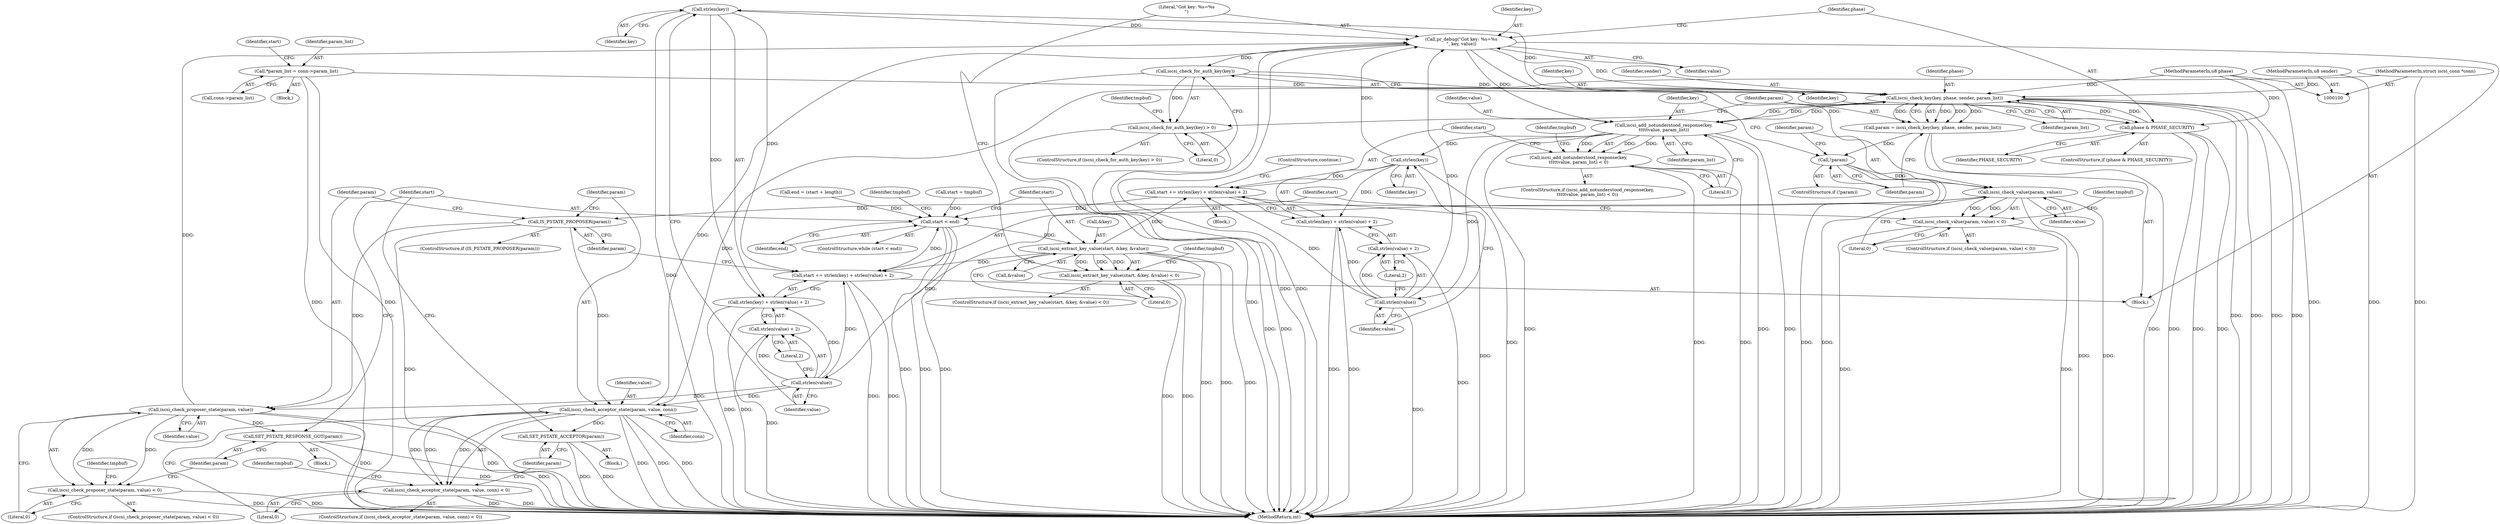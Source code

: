 digraph "0_linux_cea4dcfdad926a27a18e188720efe0f2c9403456_0@API" {
"1000246" [label="(Call,strlen(key))"];
"1000199" [label="(Call,iscsi_check_key(key, phase, sender, param_list))"];
"1000189" [label="(Call,iscsi_check_for_auth_key(key))"];
"1000178" [label="(Call,pr_debug(\"Got key: %s=%s\n\", key, value))"];
"1000224" [label="(Call,strlen(key))"];
"1000210" [label="(Call,iscsi_add_notunderstood_response(key,\n\t\t\t\t\tvalue, param_list))"];
"1000246" [label="(Call,strlen(key))"];
"1000258" [label="(Call,iscsi_check_proposer_state(param, value))"];
"1000253" [label="(Call,IS_PSTATE_PROPOSER(param))"];
"1000233" [label="(Call,iscsi_check_value(param, value))"];
"1000205" [label="(Call,!param)"];
"1000197" [label="(Call,param = iscsi_check_key(key, phase, sender, param_list))"];
"1000249" [label="(Call,strlen(value))"];
"1000227" [label="(Call,strlen(value))"];
"1000274" [label="(Call,iscsi_check_acceptor_state(param, value, conn))"];
"1000105" [label="(MethodParameterIn,struct iscsi_conn *conn)"];
"1000183" [label="(Call,phase & PHASE_SECURITY)"];
"1000101" [label="(MethodParameterIn,u8 phase)"];
"1000102" [label="(MethodParameterIn,u8 sender)"];
"1000108" [label="(Call,*param_list = conn->param_list)"];
"1000188" [label="(Call,iscsi_check_for_auth_key(key) > 0)"];
"1000232" [label="(Call,iscsi_check_value(param, value) < 0)"];
"1000243" [label="(Call,start += strlen(key) + strlen(value) + 2)"];
"1000156" [label="(Call,start < end)"];
"1000165" [label="(Call,iscsi_extract_key_value(start, &key, &value))"];
"1000164" [label="(Call,iscsi_extract_key_value(start, &key, &value) < 0)"];
"1000221" [label="(Call,start += strlen(key) + strlen(value) + 2)"];
"1000245" [label="(Call,strlen(key) + strlen(value) + 2)"];
"1000248" [label="(Call,strlen(value) + 2)"];
"1000257" [label="(Call,iscsi_check_proposer_state(param, value) < 0)"];
"1000268" [label="(Call,SET_PSTATE_RESPONSE_GOT(param))"];
"1000273" [label="(Call,iscsi_check_acceptor_state(param, value, conn) < 0)"];
"1000285" [label="(Call,SET_PSTATE_ACCEPTOR(param))"];
"1000209" [label="(Call,iscsi_add_notunderstood_response(key,\n\t\t\t\t\tvalue, param_list) < 0)"];
"1000223" [label="(Call,strlen(key) + strlen(value) + 2)"];
"1000226" [label="(Call,strlen(value) + 2)"];
"1000274" [label="(Call,iscsi_check_acceptor_state(param, value, conn))"];
"1000150" [label="(Call,end = (start + length))"];
"1000249" [label="(Call,strlen(value))"];
"1000116" [label="(Identifier,start)"];
"1000245" [label="(Call,strlen(key) + strlen(value) + 2)"];
"1000191" [label="(Literal,0)"];
"1000156" [label="(Call,start < end)"];
"1000163" [label="(ControlStructure,if (iscsi_extract_key_value(start, &key, &value) < 0))"];
"1000272" [label="(ControlStructure,if (iscsi_check_acceptor_state(param, value, conn) < 0))"];
"1000257" [label="(Call,iscsi_check_proposer_state(param, value) < 0)"];
"1000250" [label="(Identifier,value)"];
"1000213" [label="(Identifier,param_list)"];
"1000199" [label="(Call,iscsi_check_key(key, phase, sender, param_list))"];
"1000232" [label="(Call,iscsi_check_value(param, value) < 0)"];
"1000179" [label="(Literal,\"Got key: %s=%s\n\")"];
"1000229" [label="(Literal,2)"];
"1000291" [label="(MethodReturn,int)"];
"1000165" [label="(Call,iscsi_extract_key_value(start, &key, &value))"];
"1000275" [label="(Identifier,param)"];
"1000281" [label="(Identifier,tmpbuf)"];
"1000254" [label="(Identifier,param)"];
"1000239" [label="(Identifier,tmpbuf)"];
"1000230" [label="(ControlStructure,continue;)"];
"1000278" [label="(Literal,0)"];
"1000222" [label="(Identifier,start)"];
"1000147" [label="(Call,start = tmpbuf)"];
"1000183" [label="(Call,phase & PHASE_SECURITY)"];
"1000101" [label="(MethodParameterIn,u8 phase)"];
"1000212" [label="(Identifier,value)"];
"1000228" [label="(Identifier,value)"];
"1000185" [label="(Identifier,PHASE_SECURITY)"];
"1000166" [label="(Identifier,start)"];
"1000288" [label="(Identifier,tmpbuf)"];
"1000261" [label="(Literal,0)"];
"1000243" [label="(Call,start += strlen(key) + strlen(value) + 2)"];
"1000277" [label="(Identifier,conn)"];
"1000286" [label="(Identifier,param)"];
"1000203" [label="(Identifier,param_list)"];
"1000211" [label="(Identifier,key)"];
"1000236" [label="(Literal,0)"];
"1000167" [label="(Call,&key)"];
"1000205" [label="(Call,!param)"];
"1000174" [label="(Identifier,tmpbuf)"];
"1000260" [label="(Identifier,value)"];
"1000164" [label="(Call,iscsi_extract_key_value(start, &key, &value) < 0)"];
"1000184" [label="(Identifier,phase)"];
"1000190" [label="(Identifier,key)"];
"1000182" [label="(ControlStructure,if (phase & PHASE_SECURITY))"];
"1000233" [label="(Call,iscsi_check_value(param, value))"];
"1000259" [label="(Identifier,param)"];
"1000221" [label="(Call,start += strlen(key) + strlen(value) + 2)"];
"1000244" [label="(Identifier,start)"];
"1000235" [label="(Identifier,value)"];
"1000207" [label="(Block,)"];
"1000231" [label="(ControlStructure,if (iscsi_check_value(param, value) < 0))"];
"1000251" [label="(Literal,2)"];
"1000268" [label="(Call,SET_PSTATE_RESPONSE_GOT(param))"];
"1000217" [label="(Identifier,tmpbuf)"];
"1000224" [label="(Call,strlen(key))"];
"1000157" [label="(Identifier,start)"];
"1000158" [label="(Identifier,end)"];
"1000225" [label="(Identifier,key)"];
"1000187" [label="(ControlStructure,if (iscsi_check_for_auth_key(key) > 0))"];
"1000201" [label="(Identifier,phase)"];
"1000169" [label="(Call,&value)"];
"1000189" [label="(Call,iscsi_check_for_auth_key(key))"];
"1000247" [label="(Identifier,key)"];
"1000209" [label="(Call,iscsi_add_notunderstood_response(key,\n\t\t\t\t\tvalue, param_list) < 0)"];
"1000109" [label="(Identifier,param_list)"];
"1000256" [label="(ControlStructure,if (iscsi_check_proposer_state(param, value) < 0))"];
"1000188" [label="(Call,iscsi_check_for_auth_key(key) > 0)"];
"1000200" [label="(Identifier,key)"];
"1000181" [label="(Identifier,value)"];
"1000264" [label="(Identifier,tmpbuf)"];
"1000159" [label="(Block,)"];
"1000206" [label="(Identifier,param)"];
"1000110" [label="(Call,conn->param_list)"];
"1000180" [label="(Identifier,key)"];
"1000223" [label="(Call,strlen(key) + strlen(value) + 2)"];
"1000253" [label="(Call,IS_PSTATE_PROPOSER(param))"];
"1000234" [label="(Identifier,param)"];
"1000202" [label="(Identifier,sender)"];
"1000248" [label="(Call,strlen(value) + 2)"];
"1000246" [label="(Call,strlen(key))"];
"1000198" [label="(Identifier,param)"];
"1000197" [label="(Call,param = iscsi_check_key(key, phase, sender, param_list))"];
"1000269" [label="(Identifier,param)"];
"1000273" [label="(Call,iscsi_check_acceptor_state(param, value, conn) < 0)"];
"1000155" [label="(ControlStructure,while (start < end))"];
"1000194" [label="(Identifier,tmpbuf)"];
"1000108" [label="(Call,*param_list = conn->param_list)"];
"1000271" [label="(Block,)"];
"1000204" [label="(ControlStructure,if (!param))"];
"1000214" [label="(Literal,0)"];
"1000210" [label="(Call,iscsi_add_notunderstood_response(key,\n\t\t\t\t\tvalue, param_list))"];
"1000258" [label="(Call,iscsi_check_proposer_state(param, value))"];
"1000102" [label="(MethodParameterIn,u8 sender)"];
"1000178" [label="(Call,pr_debug(\"Got key: %s=%s\n\", key, value))"];
"1000208" [label="(ControlStructure,if (iscsi_add_notunderstood_response(key,\n\t\t\t\t\tvalue, param_list) < 0))"];
"1000227" [label="(Call,strlen(value))"];
"1000105" [label="(MethodParameterIn,struct iscsi_conn *conn)"];
"1000285" [label="(Call,SET_PSTATE_ACCEPTOR(param))"];
"1000252" [label="(ControlStructure,if (IS_PSTATE_PROPOSER(param)))"];
"1000276" [label="(Identifier,value)"];
"1000106" [label="(Block,)"];
"1000226" [label="(Call,strlen(value) + 2)"];
"1000171" [label="(Literal,0)"];
"1000255" [label="(Block,)"];
"1000246" -> "1000245"  [label="AST: "];
"1000246" -> "1000247"  [label="CFG: "];
"1000247" -> "1000246"  [label="AST: "];
"1000250" -> "1000246"  [label="CFG: "];
"1000246" -> "1000291"  [label="DDG: "];
"1000246" -> "1000178"  [label="DDG: "];
"1000246" -> "1000243"  [label="DDG: "];
"1000246" -> "1000245"  [label="DDG: "];
"1000199" -> "1000246"  [label="DDG: "];
"1000199" -> "1000197"  [label="AST: "];
"1000199" -> "1000203"  [label="CFG: "];
"1000200" -> "1000199"  [label="AST: "];
"1000201" -> "1000199"  [label="AST: "];
"1000202" -> "1000199"  [label="AST: "];
"1000203" -> "1000199"  [label="AST: "];
"1000197" -> "1000199"  [label="CFG: "];
"1000199" -> "1000291"  [label="DDG: "];
"1000199" -> "1000291"  [label="DDG: "];
"1000199" -> "1000291"  [label="DDG: "];
"1000199" -> "1000291"  [label="DDG: "];
"1000199" -> "1000183"  [label="DDG: "];
"1000199" -> "1000197"  [label="DDG: "];
"1000199" -> "1000197"  [label="DDG: "];
"1000199" -> "1000197"  [label="DDG: "];
"1000199" -> "1000197"  [label="DDG: "];
"1000189" -> "1000199"  [label="DDG: "];
"1000178" -> "1000199"  [label="DDG: "];
"1000183" -> "1000199"  [label="DDG: "];
"1000101" -> "1000199"  [label="DDG: "];
"1000102" -> "1000199"  [label="DDG: "];
"1000210" -> "1000199"  [label="DDG: "];
"1000108" -> "1000199"  [label="DDG: "];
"1000199" -> "1000210"  [label="DDG: "];
"1000199" -> "1000210"  [label="DDG: "];
"1000189" -> "1000188"  [label="AST: "];
"1000189" -> "1000190"  [label="CFG: "];
"1000190" -> "1000189"  [label="AST: "];
"1000191" -> "1000189"  [label="CFG: "];
"1000189" -> "1000291"  [label="DDG: "];
"1000189" -> "1000188"  [label="DDG: "];
"1000178" -> "1000189"  [label="DDG: "];
"1000178" -> "1000159"  [label="AST: "];
"1000178" -> "1000181"  [label="CFG: "];
"1000179" -> "1000178"  [label="AST: "];
"1000180" -> "1000178"  [label="AST: "];
"1000181" -> "1000178"  [label="AST: "];
"1000184" -> "1000178"  [label="CFG: "];
"1000178" -> "1000291"  [label="DDG: "];
"1000178" -> "1000291"  [label="DDG: "];
"1000224" -> "1000178"  [label="DDG: "];
"1000258" -> "1000178"  [label="DDG: "];
"1000227" -> "1000178"  [label="DDG: "];
"1000274" -> "1000178"  [label="DDG: "];
"1000178" -> "1000210"  [label="DDG: "];
"1000178" -> "1000233"  [label="DDG: "];
"1000224" -> "1000223"  [label="AST: "];
"1000224" -> "1000225"  [label="CFG: "];
"1000225" -> "1000224"  [label="AST: "];
"1000228" -> "1000224"  [label="CFG: "];
"1000224" -> "1000291"  [label="DDG: "];
"1000224" -> "1000221"  [label="DDG: "];
"1000224" -> "1000223"  [label="DDG: "];
"1000210" -> "1000224"  [label="DDG: "];
"1000210" -> "1000209"  [label="AST: "];
"1000210" -> "1000213"  [label="CFG: "];
"1000211" -> "1000210"  [label="AST: "];
"1000212" -> "1000210"  [label="AST: "];
"1000213" -> "1000210"  [label="AST: "];
"1000214" -> "1000210"  [label="CFG: "];
"1000210" -> "1000291"  [label="DDG: "];
"1000210" -> "1000291"  [label="DDG: "];
"1000210" -> "1000291"  [label="DDG: "];
"1000210" -> "1000209"  [label="DDG: "];
"1000210" -> "1000209"  [label="DDG: "];
"1000210" -> "1000209"  [label="DDG: "];
"1000210" -> "1000227"  [label="DDG: "];
"1000258" -> "1000257"  [label="AST: "];
"1000258" -> "1000260"  [label="CFG: "];
"1000259" -> "1000258"  [label="AST: "];
"1000260" -> "1000258"  [label="AST: "];
"1000261" -> "1000258"  [label="CFG: "];
"1000258" -> "1000291"  [label="DDG: "];
"1000258" -> "1000291"  [label="DDG: "];
"1000258" -> "1000257"  [label="DDG: "];
"1000258" -> "1000257"  [label="DDG: "];
"1000253" -> "1000258"  [label="DDG: "];
"1000249" -> "1000258"  [label="DDG: "];
"1000258" -> "1000268"  [label="DDG: "];
"1000253" -> "1000252"  [label="AST: "];
"1000253" -> "1000254"  [label="CFG: "];
"1000254" -> "1000253"  [label="AST: "];
"1000259" -> "1000253"  [label="CFG: "];
"1000275" -> "1000253"  [label="CFG: "];
"1000253" -> "1000291"  [label="DDG: "];
"1000233" -> "1000253"  [label="DDG: "];
"1000253" -> "1000274"  [label="DDG: "];
"1000233" -> "1000232"  [label="AST: "];
"1000233" -> "1000235"  [label="CFG: "];
"1000234" -> "1000233"  [label="AST: "];
"1000235" -> "1000233"  [label="AST: "];
"1000236" -> "1000233"  [label="CFG: "];
"1000233" -> "1000291"  [label="DDG: "];
"1000233" -> "1000291"  [label="DDG: "];
"1000233" -> "1000232"  [label="DDG: "];
"1000233" -> "1000232"  [label="DDG: "];
"1000205" -> "1000233"  [label="DDG: "];
"1000233" -> "1000249"  [label="DDG: "];
"1000205" -> "1000204"  [label="AST: "];
"1000205" -> "1000206"  [label="CFG: "];
"1000206" -> "1000205"  [label="AST: "];
"1000211" -> "1000205"  [label="CFG: "];
"1000234" -> "1000205"  [label="CFG: "];
"1000205" -> "1000291"  [label="DDG: "];
"1000205" -> "1000291"  [label="DDG: "];
"1000197" -> "1000205"  [label="DDG: "];
"1000197" -> "1000159"  [label="AST: "];
"1000198" -> "1000197"  [label="AST: "];
"1000206" -> "1000197"  [label="CFG: "];
"1000197" -> "1000291"  [label="DDG: "];
"1000249" -> "1000248"  [label="AST: "];
"1000249" -> "1000250"  [label="CFG: "];
"1000250" -> "1000249"  [label="AST: "];
"1000251" -> "1000249"  [label="CFG: "];
"1000249" -> "1000243"  [label="DDG: "];
"1000249" -> "1000245"  [label="DDG: "];
"1000249" -> "1000248"  [label="DDG: "];
"1000249" -> "1000274"  [label="DDG: "];
"1000227" -> "1000226"  [label="AST: "];
"1000227" -> "1000228"  [label="CFG: "];
"1000228" -> "1000227"  [label="AST: "];
"1000229" -> "1000227"  [label="CFG: "];
"1000227" -> "1000291"  [label="DDG: "];
"1000227" -> "1000221"  [label="DDG: "];
"1000227" -> "1000223"  [label="DDG: "];
"1000227" -> "1000226"  [label="DDG: "];
"1000274" -> "1000273"  [label="AST: "];
"1000274" -> "1000277"  [label="CFG: "];
"1000275" -> "1000274"  [label="AST: "];
"1000276" -> "1000274"  [label="AST: "];
"1000277" -> "1000274"  [label="AST: "];
"1000278" -> "1000274"  [label="CFG: "];
"1000274" -> "1000291"  [label="DDG: "];
"1000274" -> "1000291"  [label="DDG: "];
"1000274" -> "1000291"  [label="DDG: "];
"1000274" -> "1000273"  [label="DDG: "];
"1000274" -> "1000273"  [label="DDG: "];
"1000274" -> "1000273"  [label="DDG: "];
"1000105" -> "1000274"  [label="DDG: "];
"1000274" -> "1000285"  [label="DDG: "];
"1000105" -> "1000100"  [label="AST: "];
"1000105" -> "1000291"  [label="DDG: "];
"1000183" -> "1000182"  [label="AST: "];
"1000183" -> "1000185"  [label="CFG: "];
"1000184" -> "1000183"  [label="AST: "];
"1000185" -> "1000183"  [label="AST: "];
"1000190" -> "1000183"  [label="CFG: "];
"1000198" -> "1000183"  [label="CFG: "];
"1000183" -> "1000291"  [label="DDG: "];
"1000183" -> "1000291"  [label="DDG: "];
"1000183" -> "1000291"  [label="DDG: "];
"1000101" -> "1000183"  [label="DDG: "];
"1000101" -> "1000100"  [label="AST: "];
"1000101" -> "1000291"  [label="DDG: "];
"1000102" -> "1000100"  [label="AST: "];
"1000102" -> "1000291"  [label="DDG: "];
"1000108" -> "1000106"  [label="AST: "];
"1000108" -> "1000110"  [label="CFG: "];
"1000109" -> "1000108"  [label="AST: "];
"1000110" -> "1000108"  [label="AST: "];
"1000116" -> "1000108"  [label="CFG: "];
"1000108" -> "1000291"  [label="DDG: "];
"1000108" -> "1000291"  [label="DDG: "];
"1000188" -> "1000187"  [label="AST: "];
"1000188" -> "1000191"  [label="CFG: "];
"1000191" -> "1000188"  [label="AST: "];
"1000194" -> "1000188"  [label="CFG: "];
"1000198" -> "1000188"  [label="CFG: "];
"1000188" -> "1000291"  [label="DDG: "];
"1000188" -> "1000291"  [label="DDG: "];
"1000232" -> "1000231"  [label="AST: "];
"1000232" -> "1000236"  [label="CFG: "];
"1000236" -> "1000232"  [label="AST: "];
"1000239" -> "1000232"  [label="CFG: "];
"1000244" -> "1000232"  [label="CFG: "];
"1000232" -> "1000291"  [label="DDG: "];
"1000232" -> "1000291"  [label="DDG: "];
"1000243" -> "1000159"  [label="AST: "];
"1000243" -> "1000245"  [label="CFG: "];
"1000244" -> "1000243"  [label="AST: "];
"1000245" -> "1000243"  [label="AST: "];
"1000254" -> "1000243"  [label="CFG: "];
"1000243" -> "1000291"  [label="DDG: "];
"1000243" -> "1000291"  [label="DDG: "];
"1000243" -> "1000156"  [label="DDG: "];
"1000165" -> "1000243"  [label="DDG: "];
"1000156" -> "1000155"  [label="AST: "];
"1000156" -> "1000158"  [label="CFG: "];
"1000157" -> "1000156"  [label="AST: "];
"1000158" -> "1000156"  [label="AST: "];
"1000166" -> "1000156"  [label="CFG: "];
"1000288" -> "1000156"  [label="CFG: "];
"1000156" -> "1000291"  [label="DDG: "];
"1000156" -> "1000291"  [label="DDG: "];
"1000156" -> "1000291"  [label="DDG: "];
"1000221" -> "1000156"  [label="DDG: "];
"1000147" -> "1000156"  [label="DDG: "];
"1000150" -> "1000156"  [label="DDG: "];
"1000156" -> "1000165"  [label="DDG: "];
"1000165" -> "1000164"  [label="AST: "];
"1000165" -> "1000169"  [label="CFG: "];
"1000166" -> "1000165"  [label="AST: "];
"1000167" -> "1000165"  [label="AST: "];
"1000169" -> "1000165"  [label="AST: "];
"1000171" -> "1000165"  [label="CFG: "];
"1000165" -> "1000291"  [label="DDG: "];
"1000165" -> "1000291"  [label="DDG: "];
"1000165" -> "1000291"  [label="DDG: "];
"1000165" -> "1000164"  [label="DDG: "];
"1000165" -> "1000164"  [label="DDG: "];
"1000165" -> "1000164"  [label="DDG: "];
"1000165" -> "1000221"  [label="DDG: "];
"1000164" -> "1000163"  [label="AST: "];
"1000164" -> "1000171"  [label="CFG: "];
"1000171" -> "1000164"  [label="AST: "];
"1000174" -> "1000164"  [label="CFG: "];
"1000179" -> "1000164"  [label="CFG: "];
"1000164" -> "1000291"  [label="DDG: "];
"1000164" -> "1000291"  [label="DDG: "];
"1000221" -> "1000207"  [label="AST: "];
"1000221" -> "1000223"  [label="CFG: "];
"1000222" -> "1000221"  [label="AST: "];
"1000223" -> "1000221"  [label="AST: "];
"1000230" -> "1000221"  [label="CFG: "];
"1000221" -> "1000291"  [label="DDG: "];
"1000245" -> "1000248"  [label="CFG: "];
"1000248" -> "1000245"  [label="AST: "];
"1000245" -> "1000291"  [label="DDG: "];
"1000245" -> "1000291"  [label="DDG: "];
"1000248" -> "1000251"  [label="CFG: "];
"1000251" -> "1000248"  [label="AST: "];
"1000248" -> "1000291"  [label="DDG: "];
"1000257" -> "1000256"  [label="AST: "];
"1000257" -> "1000261"  [label="CFG: "];
"1000261" -> "1000257"  [label="AST: "];
"1000264" -> "1000257"  [label="CFG: "];
"1000269" -> "1000257"  [label="CFG: "];
"1000257" -> "1000291"  [label="DDG: "];
"1000257" -> "1000291"  [label="DDG: "];
"1000268" -> "1000255"  [label="AST: "];
"1000268" -> "1000269"  [label="CFG: "];
"1000269" -> "1000268"  [label="AST: "];
"1000157" -> "1000268"  [label="CFG: "];
"1000268" -> "1000291"  [label="DDG: "];
"1000268" -> "1000291"  [label="DDG: "];
"1000273" -> "1000272"  [label="AST: "];
"1000273" -> "1000278"  [label="CFG: "];
"1000278" -> "1000273"  [label="AST: "];
"1000281" -> "1000273"  [label="CFG: "];
"1000286" -> "1000273"  [label="CFG: "];
"1000273" -> "1000291"  [label="DDG: "];
"1000273" -> "1000291"  [label="DDG: "];
"1000285" -> "1000271"  [label="AST: "];
"1000285" -> "1000286"  [label="CFG: "];
"1000286" -> "1000285"  [label="AST: "];
"1000157" -> "1000285"  [label="CFG: "];
"1000285" -> "1000291"  [label="DDG: "];
"1000285" -> "1000291"  [label="DDG: "];
"1000209" -> "1000208"  [label="AST: "];
"1000209" -> "1000214"  [label="CFG: "];
"1000214" -> "1000209"  [label="AST: "];
"1000217" -> "1000209"  [label="CFG: "];
"1000222" -> "1000209"  [label="CFG: "];
"1000209" -> "1000291"  [label="DDG: "];
"1000209" -> "1000291"  [label="DDG: "];
"1000223" -> "1000226"  [label="CFG: "];
"1000226" -> "1000223"  [label="AST: "];
"1000223" -> "1000291"  [label="DDG: "];
"1000223" -> "1000291"  [label="DDG: "];
"1000226" -> "1000229"  [label="CFG: "];
"1000229" -> "1000226"  [label="AST: "];
"1000226" -> "1000291"  [label="DDG: "];
}
